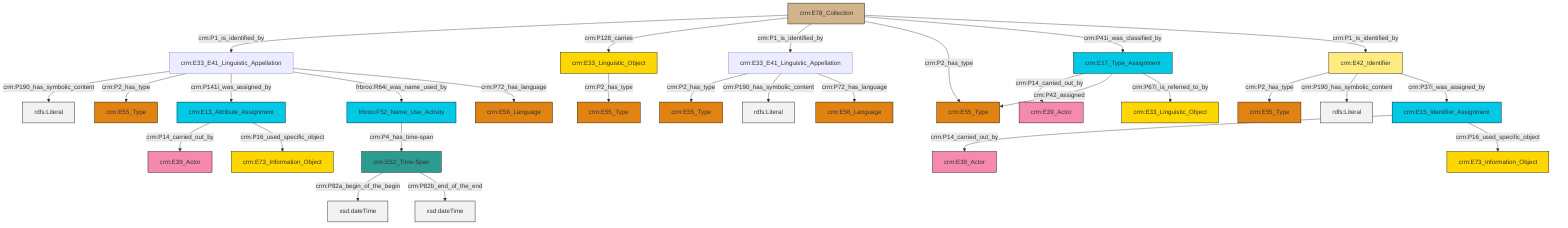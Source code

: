 graph TD
classDef Literal fill:#f2f2f2,stroke:#000000;
classDef CRM_Entity fill:#FFFFFF,stroke:#000000;
classDef Temporal_Entity fill:#00C9E6, stroke:#000000;
classDef Type fill:#E18312, stroke:#000000;
classDef Time-Span fill:#2C9C91, stroke:#000000;
classDef Appellation fill:#FFEB7F, stroke:#000000;
classDef Place fill:#008836, stroke:#000000;
classDef Persistent_Item fill:#B266B2, stroke:#000000;
classDef Conceptual_Object fill:#FFD700, stroke:#000000;
classDef Physical_Thing fill:#D2B48C, stroke:#000000;
classDef Actor fill:#f58aad, stroke:#000000;
classDef PC_Classes fill:#4ce600, stroke:#000000;
classDef Multi fill:#cccccc,stroke:#000000;

4["crm:E78_Collection"]:::Physical_Thing -->|crm:P1_is_identified_by| 5["crm:E33_E41_Linguistic_Appellation"]:::Default
6["crm:E33_E41_Linguistic_Appellation"]:::Default -->|crm:P2_has_type| 2["crm:E55_Type"]:::Type
7["crm:E52_Time-Span"]:::Time-Span -->|crm:P82a_begin_of_the_begin| 8[xsd:dateTime]:::Literal
4["crm:E78_Collection"]:::Physical_Thing -->|crm:P128_carries| 16["crm:E33_Linguistic_Object"]:::Conceptual_Object
5["crm:E33_E41_Linguistic_Appellation"]:::Default -->|crm:P190_has_symbolic_content| 19[rdfs:Literal]:::Literal
26["crm:E17_Type_Assignment"]:::Temporal_Entity -->|crm:P14_carried_out_by| 24["crm:E39_Actor"]:::Actor
16["crm:E33_Linguistic_Object"]:::Conceptual_Object -->|crm:P2_has_type| 29["crm:E55_Type"]:::Type
4["crm:E78_Collection"]:::Physical_Thing -->|crm:P1_is_identified_by| 6["crm:E33_E41_Linguistic_Appellation"]:::Default
6["crm:E33_E41_Linguistic_Appellation"]:::Default -->|crm:P190_has_symbolic_content| 30[rdfs:Literal]:::Literal
7["crm:E52_Time-Span"]:::Time-Span -->|crm:P82b_end_of_the_end| 31[xsd:dateTime]:::Literal
26["crm:E17_Type_Assignment"]:::Temporal_Entity -->|crm:P42_assigned| 0["crm:E55_Type"]:::Type
4["crm:E78_Collection"]:::Physical_Thing -->|crm:P2_has_type| 0["crm:E55_Type"]:::Type
5["crm:E33_E41_Linguistic_Appellation"]:::Default -->|crm:P2_has_type| 39["crm:E55_Type"]:::Type
4["crm:E78_Collection"]:::Physical_Thing -->|crm:P41i_was_classified_by| 26["crm:E17_Type_Assignment"]:::Temporal_Entity
5["crm:E33_E41_Linguistic_Appellation"]:::Default -->|crm:P141i_was_assigned_by| 17["crm:E13_Attribute_Assignment"]:::Temporal_Entity
5["crm:E33_E41_Linguistic_Appellation"]:::Default -->|frbroo:R64i_was_name_used_by| 14["frbroo:F52_Name_Use_Activity"]:::Temporal_Entity
6["crm:E33_E41_Linguistic_Appellation"]:::Default -->|crm:P72_has_language| 44["crm:E56_Language"]:::Type
14["frbroo:F52_Name_Use_Activity"]:::Temporal_Entity -->|crm:P4_has_time-span| 7["crm:E52_Time-Span"]:::Time-Span
5["crm:E33_E41_Linguistic_Appellation"]:::Default -->|crm:P72_has_language| 46["crm:E56_Language"]:::Type
4["crm:E78_Collection"]:::Physical_Thing -->|crm:P1_is_identified_by| 9["crm:E42_Identifier"]:::Appellation
26["crm:E17_Type_Assignment"]:::Temporal_Entity -->|crm:P67i_is_referred_to_by| 33["crm:E33_Linguistic_Object"]:::Conceptual_Object
9["crm:E42_Identifier"]:::Appellation -->|crm:P2_has_type| 27["crm:E55_Type"]:::Type
17["crm:E13_Attribute_Assignment"]:::Temporal_Entity -->|crm:P14_carried_out_by| 35["crm:E39_Actor"]:::Actor
42["crm:E15_Identifier_Assignment"]:::Temporal_Entity -->|crm:P14_carried_out_by| 20["crm:E39_Actor"]:::Actor
9["crm:E42_Identifier"]:::Appellation -->|crm:P190_has_symbolic_content| 48[rdfs:Literal]:::Literal
17["crm:E13_Attribute_Assignment"]:::Temporal_Entity -->|crm:P16_used_specific_object| 11["crm:E73_Information_Object"]:::Conceptual_Object
9["crm:E42_Identifier"]:::Appellation -->|crm:P37i_was_assigned_by| 42["crm:E15_Identifier_Assignment"]:::Temporal_Entity
42["crm:E15_Identifier_Assignment"]:::Temporal_Entity -->|crm:P16_used_specific_object| 22["crm:E73_Information_Object"]:::Conceptual_Object